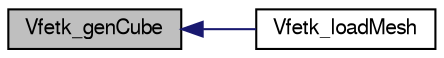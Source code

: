 digraph "Vfetk_genCube"
{
  edge [fontname="FreeSans",fontsize="10",labelfontname="FreeSans",labelfontsize="10"];
  node [fontname="FreeSans",fontsize="10",shape=record];
  rankdir="LR";
  Node1 [label="Vfetk_genCube",height=0.2,width=0.4,color="black", fillcolor="grey75", style="filled" fontcolor="black"];
  Node1 -> Node2 [dir="back",color="midnightblue",fontsize="10",style="solid",fontname="FreeSans"];
  Node2 [label="Vfetk_loadMesh",height=0.2,width=0.4,color="black", fillcolor="white", style="filled",URL="$group___vfetk.html#ga1409d52090edbb64ede8f32af9d7bf34",tooltip="Loads a mesh into the Vfetk (and associated) object(s)."];
}
